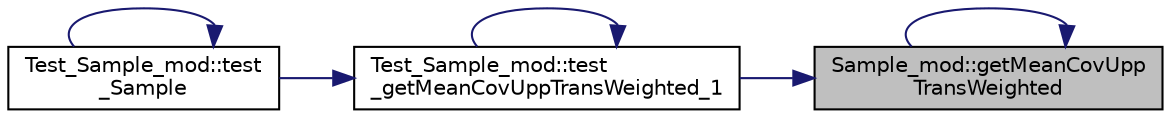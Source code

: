 digraph "Sample_mod::getMeanCovUppTransWeighted"
{
 // LATEX_PDF_SIZE
  edge [fontname="Helvetica",fontsize="10",labelfontname="Helvetica",labelfontsize="10"];
  node [fontname="Helvetica",fontsize="10",shape=record];
  rankdir="RL";
  Node1 [label="Sample_mod::getMeanCovUpp\lTransWeighted",height=0.2,width=0.4,color="black", fillcolor="grey75", style="filled", fontcolor="black",tooltip="Return the mean and the upper triangle of the covariance matrix of the input weighted sample."];
  Node1 -> Node1 [dir="back",color="midnightblue",fontsize="10",style="solid",fontname="Helvetica"];
  Node1 -> Node2 [dir="back",color="midnightblue",fontsize="10",style="solid",fontname="Helvetica"];
  Node2 [label="Test_Sample_mod::test\l_getMeanCovUppTransWeighted_1",height=0.2,width=0.4,color="black", fillcolor="white", style="filled",URL="$namespaceTest__Sample__mod.html#a1dbba18d39a710c6d6ac145e741f3bd8",tooltip=" "];
  Node2 -> Node2 [dir="back",color="midnightblue",fontsize="10",style="solid",fontname="Helvetica"];
  Node2 -> Node3 [dir="back",color="midnightblue",fontsize="10",style="solid",fontname="Helvetica"];
  Node3 [label="Test_Sample_mod::test\l_Sample",height=0.2,width=0.4,color="black", fillcolor="white", style="filled",URL="$namespaceTest__Sample__mod.html#a91b109f0aa7398a5b922aecc1cf52f24",tooltip=" "];
  Node3 -> Node3 [dir="back",color="midnightblue",fontsize="10",style="solid",fontname="Helvetica"];
}
